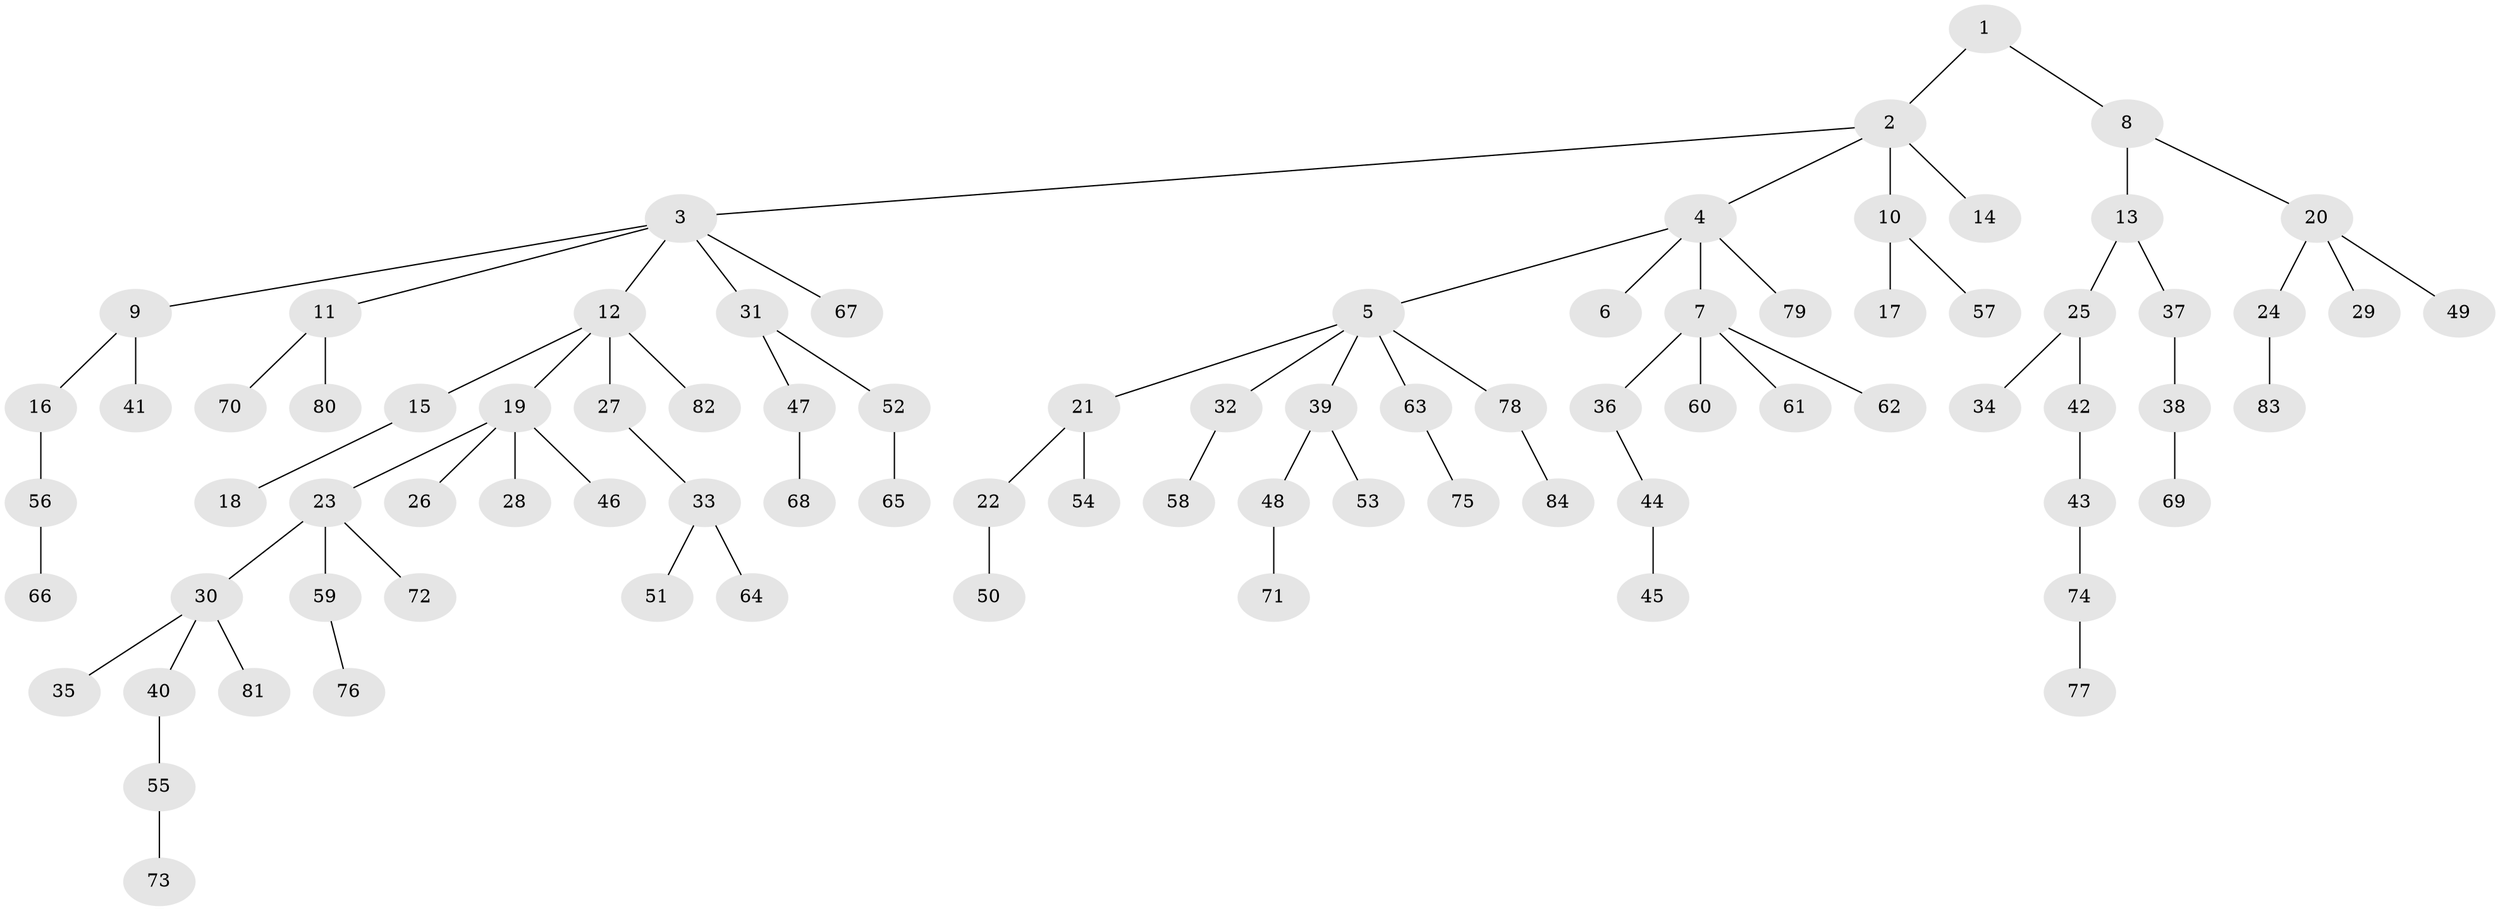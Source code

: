 // Generated by graph-tools (version 1.1) at 2025/02/03/09/25 03:02:20]
// undirected, 84 vertices, 83 edges
graph export_dot {
graph [start="1"]
  node [color=gray90,style=filled];
  1;
  2;
  3;
  4;
  5;
  6;
  7;
  8;
  9;
  10;
  11;
  12;
  13;
  14;
  15;
  16;
  17;
  18;
  19;
  20;
  21;
  22;
  23;
  24;
  25;
  26;
  27;
  28;
  29;
  30;
  31;
  32;
  33;
  34;
  35;
  36;
  37;
  38;
  39;
  40;
  41;
  42;
  43;
  44;
  45;
  46;
  47;
  48;
  49;
  50;
  51;
  52;
  53;
  54;
  55;
  56;
  57;
  58;
  59;
  60;
  61;
  62;
  63;
  64;
  65;
  66;
  67;
  68;
  69;
  70;
  71;
  72;
  73;
  74;
  75;
  76;
  77;
  78;
  79;
  80;
  81;
  82;
  83;
  84;
  1 -- 2;
  1 -- 8;
  2 -- 3;
  2 -- 4;
  2 -- 10;
  2 -- 14;
  3 -- 9;
  3 -- 11;
  3 -- 12;
  3 -- 31;
  3 -- 67;
  4 -- 5;
  4 -- 6;
  4 -- 7;
  4 -- 79;
  5 -- 21;
  5 -- 32;
  5 -- 39;
  5 -- 63;
  5 -- 78;
  7 -- 36;
  7 -- 60;
  7 -- 61;
  7 -- 62;
  8 -- 13;
  8 -- 20;
  9 -- 16;
  9 -- 41;
  10 -- 17;
  10 -- 57;
  11 -- 70;
  11 -- 80;
  12 -- 15;
  12 -- 19;
  12 -- 27;
  12 -- 82;
  13 -- 25;
  13 -- 37;
  15 -- 18;
  16 -- 56;
  19 -- 23;
  19 -- 26;
  19 -- 28;
  19 -- 46;
  20 -- 24;
  20 -- 29;
  20 -- 49;
  21 -- 22;
  21 -- 54;
  22 -- 50;
  23 -- 30;
  23 -- 59;
  23 -- 72;
  24 -- 83;
  25 -- 34;
  25 -- 42;
  27 -- 33;
  30 -- 35;
  30 -- 40;
  30 -- 81;
  31 -- 47;
  31 -- 52;
  32 -- 58;
  33 -- 51;
  33 -- 64;
  36 -- 44;
  37 -- 38;
  38 -- 69;
  39 -- 48;
  39 -- 53;
  40 -- 55;
  42 -- 43;
  43 -- 74;
  44 -- 45;
  47 -- 68;
  48 -- 71;
  52 -- 65;
  55 -- 73;
  56 -- 66;
  59 -- 76;
  63 -- 75;
  74 -- 77;
  78 -- 84;
}
